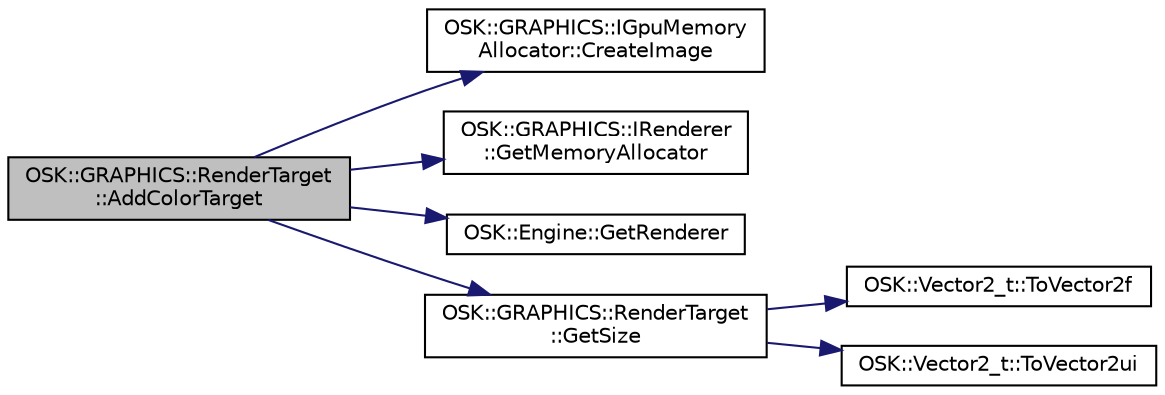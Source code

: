 digraph "OSK::GRAPHICS::RenderTarget::AddColorTarget"
{
 // LATEX_PDF_SIZE
  edge [fontname="Helvetica",fontsize="10",labelfontname="Helvetica",labelfontsize="10"];
  node [fontname="Helvetica",fontsize="10",shape=record];
  rankdir="LR";
  Node1 [label="OSK::GRAPHICS::RenderTarget\l::AddColorTarget",height=0.2,width=0.4,color="black", fillcolor="grey75", style="filled", fontcolor="black",tooltip="Añade un nuevo color target."];
  Node1 -> Node2 [color="midnightblue",fontsize="10",style="solid"];
  Node2 [label="OSK::GRAPHICS::IGpuMemory\lAllocator::CreateImage",height=0.2,width=0.4,color="black", fillcolor="white", style="filled",URL="$class_o_s_k_1_1_g_r_a_p_h_i_c_s_1_1_i_gpu_memory_allocator.html#a9edc56722522b79a352ce378e1ac8595",tooltip="Crea una nueva imagen en la GPU."];
  Node1 -> Node3 [color="midnightblue",fontsize="10",style="solid"];
  Node3 [label="OSK::GRAPHICS::IRenderer\l::GetMemoryAllocator",height=0.2,width=0.4,color="black", fillcolor="white", style="filled",URL="$class_o_s_k_1_1_g_r_a_p_h_i_c_s_1_1_i_renderer.html#acf03703bbb6f031f905612d86f104b38",tooltip=" "];
  Node1 -> Node4 [color="midnightblue",fontsize="10",style="solid"];
  Node4 [label="OSK::Engine::GetRenderer",height=0.2,width=0.4,color="black", fillcolor="white", style="filled",URL="$class_o_s_k_1_1_engine.html#a019c5397d042224c134b7fd22c739d00",tooltip=" "];
  Node1 -> Node5 [color="midnightblue",fontsize="10",style="solid"];
  Node5 [label="OSK::GRAPHICS::RenderTarget\l::GetSize",height=0.2,width=0.4,color="black", fillcolor="white", style="filled",URL="$class_o_s_k_1_1_g_r_a_p_h_i_c_s_1_1_render_target.html#a40976c088e2d4dbea427ccd4fbebcab1",tooltip="Devuelve el tamaño del render target."];
  Node5 -> Node6 [color="midnightblue",fontsize="10",style="solid"];
  Node6 [label="OSK::Vector2_t::ToVector2f",height=0.2,width=0.4,color="black", fillcolor="white", style="filled",URL="$class_o_s_k_1_1_vector2__t.html#a0d2ae26c0e6fc58b9a3013a443ff3923",tooltip="Devuelve un Vector2f a partir de este."];
  Node5 -> Node7 [color="midnightblue",fontsize="10",style="solid"];
  Node7 [label="OSK::Vector2_t::ToVector2ui",height=0.2,width=0.4,color="black", fillcolor="white", style="filled",URL="$class_o_s_k_1_1_vector2__t.html#ab94e13708997d27a82e001f8782e290b",tooltip="Devuelve un Vector2ui a partir de este."];
}
